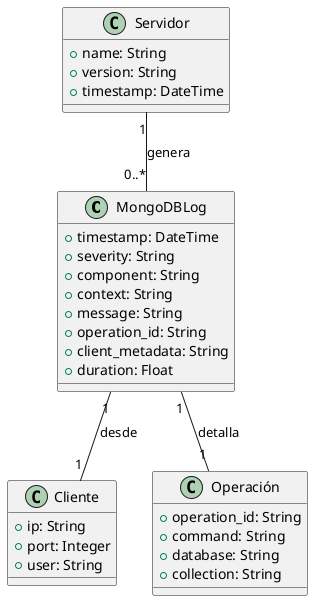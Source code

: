 @startuml
class "MongoDBLog" as MongoDBLog {
    +timestamp: DateTime
    +severity: String
    +component: String
    +context: String
    +message: String
    +operation_id: String
    +client_metadata: String
    +duration: Float
}

class "Servidor" as MongoDBServer {
    +name: String
    +version: String
    +timestamp: DateTime
}

class "Cliente" as MongoDBClient {
    +ip: String
    +port: Integer
    +user: String
}

class "Operación" as MongoDBOperation {
    +operation_id: String
    +command: String
    +database: String
    +collection: String
}

MongoDBServer "1" -- "0..*" MongoDBLog : genera
MongoDBLog "1" -- "1" MongoDBClient : desde
MongoDBLog "1" -- "1" MongoDBOperation : detalla
@enduml
